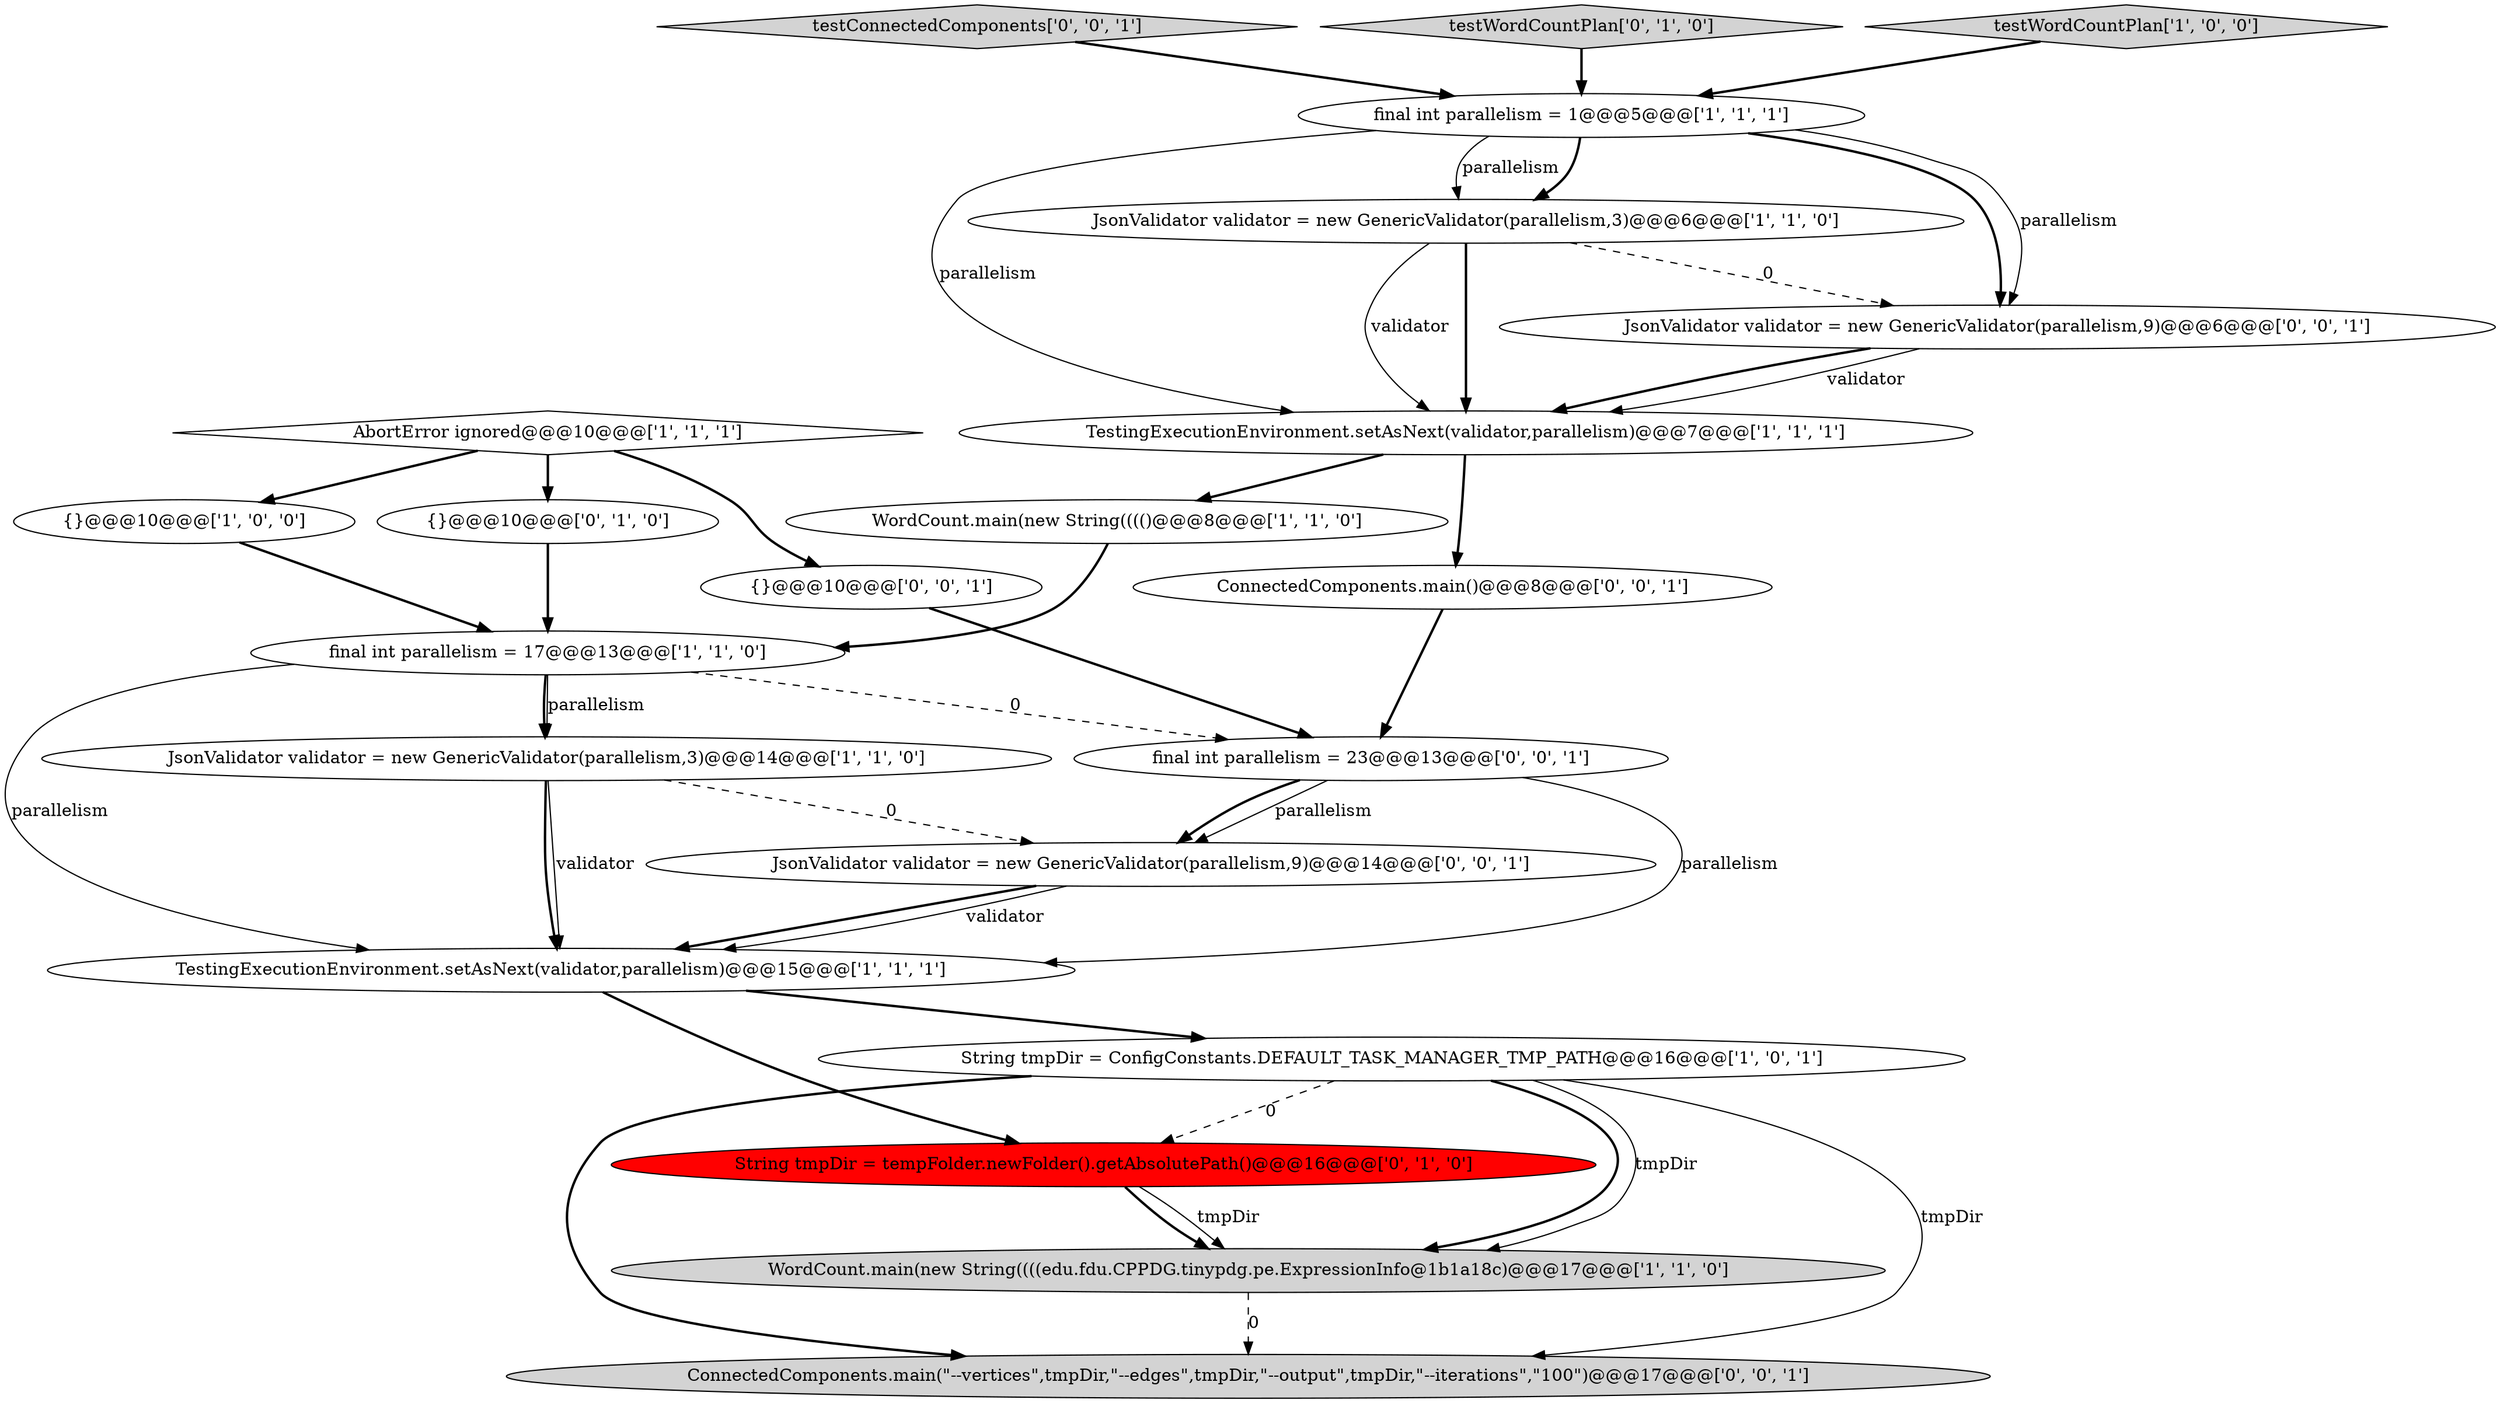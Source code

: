 digraph {
12 [style = filled, label = "{}@@@10@@@['0', '1', '0']", fillcolor = white, shape = ellipse image = "AAA0AAABBB2BBB"];
17 [style = filled, label = "{}@@@10@@@['0', '0', '1']", fillcolor = white, shape = ellipse image = "AAA0AAABBB3BBB"];
16 [style = filled, label = "testConnectedComponents['0', '0', '1']", fillcolor = lightgray, shape = diamond image = "AAA0AAABBB3BBB"];
0 [style = filled, label = "JsonValidator validator = new GenericValidator(parallelism,3)@@@14@@@['1', '1', '0']", fillcolor = white, shape = ellipse image = "AAA0AAABBB1BBB"];
1 [style = filled, label = "{}@@@10@@@['1', '0', '0']", fillcolor = white, shape = ellipse image = "AAA0AAABBB1BBB"];
19 [style = filled, label = "final int parallelism = 23@@@13@@@['0', '0', '1']", fillcolor = white, shape = ellipse image = "AAA0AAABBB3BBB"];
5 [style = filled, label = "WordCount.main(new String(((()@@@8@@@['1', '1', '0']", fillcolor = white, shape = ellipse image = "AAA0AAABBB1BBB"];
6 [style = filled, label = "AbortError ignored@@@10@@@['1', '1', '1']", fillcolor = white, shape = diamond image = "AAA0AAABBB1BBB"];
8 [style = filled, label = "TestingExecutionEnvironment.setAsNext(validator,parallelism)@@@7@@@['1', '1', '1']", fillcolor = white, shape = ellipse image = "AAA0AAABBB1BBB"];
15 [style = filled, label = "ConnectedComponents.main(\"--vertices\",tmpDir,\"--edges\",tmpDir,\"--output\",tmpDir,\"--iterations\",\"100\")@@@17@@@['0', '0', '1']", fillcolor = lightgray, shape = ellipse image = "AAA0AAABBB3BBB"];
7 [style = filled, label = "JsonValidator validator = new GenericValidator(parallelism,3)@@@6@@@['1', '1', '0']", fillcolor = white, shape = ellipse image = "AAA0AAABBB1BBB"];
13 [style = filled, label = "testWordCountPlan['0', '1', '0']", fillcolor = lightgray, shape = diamond image = "AAA0AAABBB2BBB"];
18 [style = filled, label = "JsonValidator validator = new GenericValidator(parallelism,9)@@@6@@@['0', '0', '1']", fillcolor = white, shape = ellipse image = "AAA0AAABBB3BBB"];
2 [style = filled, label = "final int parallelism = 17@@@13@@@['1', '1', '0']", fillcolor = white, shape = ellipse image = "AAA0AAABBB1BBB"];
10 [style = filled, label = "TestingExecutionEnvironment.setAsNext(validator,parallelism)@@@15@@@['1', '1', '1']", fillcolor = white, shape = ellipse image = "AAA0AAABBB1BBB"];
21 [style = filled, label = "JsonValidator validator = new GenericValidator(parallelism,9)@@@14@@@['0', '0', '1']", fillcolor = white, shape = ellipse image = "AAA0AAABBB3BBB"];
3 [style = filled, label = "final int parallelism = 1@@@5@@@['1', '1', '1']", fillcolor = white, shape = ellipse image = "AAA0AAABBB1BBB"];
20 [style = filled, label = "ConnectedComponents.main()@@@8@@@['0', '0', '1']", fillcolor = white, shape = ellipse image = "AAA0AAABBB3BBB"];
9 [style = filled, label = "testWordCountPlan['1', '0', '0']", fillcolor = lightgray, shape = diamond image = "AAA0AAABBB1BBB"];
11 [style = filled, label = "String tmpDir = ConfigConstants.DEFAULT_TASK_MANAGER_TMP_PATH@@@16@@@['1', '0', '1']", fillcolor = white, shape = ellipse image = "AAA0AAABBB1BBB"];
4 [style = filled, label = "WordCount.main(new String((((edu.fdu.CPPDG.tinypdg.pe.ExpressionInfo@1b1a18c)@@@17@@@['1', '1', '0']", fillcolor = lightgray, shape = ellipse image = "AAA0AAABBB1BBB"];
14 [style = filled, label = "String tmpDir = tempFolder.newFolder().getAbsolutePath()@@@16@@@['0', '1', '0']", fillcolor = red, shape = ellipse image = "AAA1AAABBB2BBB"];
6->17 [style = bold, label=""];
11->15 [style = solid, label="tmpDir"];
16->3 [style = bold, label=""];
3->8 [style = solid, label="parallelism"];
21->10 [style = bold, label=""];
2->19 [style = dashed, label="0"];
7->18 [style = dashed, label="0"];
10->14 [style = bold, label=""];
11->4 [style = bold, label=""];
0->10 [style = solid, label="validator"];
7->8 [style = solid, label="validator"];
2->10 [style = solid, label="parallelism"];
7->8 [style = bold, label=""];
14->4 [style = solid, label="tmpDir"];
11->4 [style = solid, label="tmpDir"];
17->19 [style = bold, label=""];
11->15 [style = bold, label=""];
3->18 [style = bold, label=""];
6->1 [style = bold, label=""];
5->2 [style = bold, label=""];
0->10 [style = bold, label=""];
2->0 [style = bold, label=""];
12->2 [style = bold, label=""];
8->20 [style = bold, label=""];
8->5 [style = bold, label=""];
13->3 [style = bold, label=""];
3->7 [style = bold, label=""];
0->21 [style = dashed, label="0"];
4->15 [style = dashed, label="0"];
11->14 [style = dashed, label="0"];
21->10 [style = solid, label="validator"];
19->21 [style = solid, label="parallelism"];
18->8 [style = solid, label="validator"];
9->3 [style = bold, label=""];
1->2 [style = bold, label=""];
19->10 [style = solid, label="parallelism"];
18->8 [style = bold, label=""];
19->21 [style = bold, label=""];
20->19 [style = bold, label=""];
2->0 [style = solid, label="parallelism"];
3->7 [style = solid, label="parallelism"];
3->18 [style = solid, label="parallelism"];
14->4 [style = bold, label=""];
10->11 [style = bold, label=""];
6->12 [style = bold, label=""];
}
